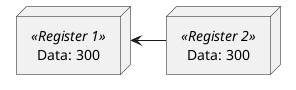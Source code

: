 @startuml

node "Data: 300" <<Register 1>> as a
node "Data: 300" <<Register 2>> as b

b -left-> a

@enduml
